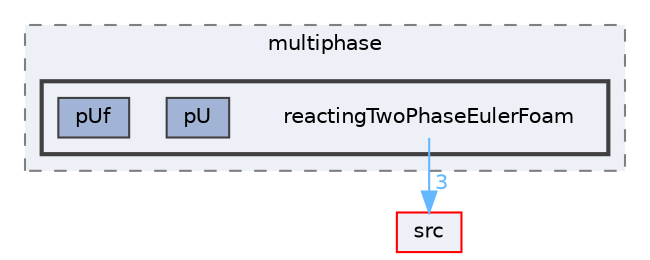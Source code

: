 digraph "applications/solvers/multiphase/reactingTwoPhaseEulerFoam"
{
 // LATEX_PDF_SIZE
  bgcolor="transparent";
  edge [fontname=Helvetica,fontsize=10,labelfontname=Helvetica,labelfontsize=10];
  node [fontname=Helvetica,fontsize=10,shape=box,height=0.2,width=0.4];
  compound=true
  subgraph clusterdir_d62a5a20700de1cb9696e405d497a576 {
    graph [ bgcolor="#edf0f7", pencolor="grey50", label="multiphase", fontname=Helvetica,fontsize=10 style="filled,dashed", URL="dir_d62a5a20700de1cb9696e405d497a576.html",tooltip=""]
  subgraph clusterdir_229185c9b5dcbf21bfd7c781fdabd9d8 {
    graph [ bgcolor="#edf0f7", pencolor="grey25", label="", fontname=Helvetica,fontsize=10 style="filled,bold", URL="dir_229185c9b5dcbf21bfd7c781fdabd9d8.html",tooltip=""]
    dir_229185c9b5dcbf21bfd7c781fdabd9d8 [shape=plaintext, label="reactingTwoPhaseEulerFoam"];
  dir_532a3977874f8b9259411a99fd59c0eb [label="pU", fillcolor="#a2b4d6", color="grey25", style="filled", URL="dir_532a3977874f8b9259411a99fd59c0eb.html",tooltip=""];
  dir_62df7d404a8610a4e8f4a80312fcc8a9 [label="pUf", fillcolor="#a2b4d6", color="grey25", style="filled", URL="dir_62df7d404a8610a4e8f4a80312fcc8a9.html",tooltip=""];
  }
  }
  dir_68267d1309a1af8e8297ef4c3efbcdba [label="src", fillcolor="#edf0f7", color="red", style="filled", URL="dir_68267d1309a1af8e8297ef4c3efbcdba.html",tooltip=""];
  dir_229185c9b5dcbf21bfd7c781fdabd9d8->dir_68267d1309a1af8e8297ef4c3efbcdba [headlabel="3", labeldistance=1.5 headhref="dir_003231_003729.html" href="dir_003231_003729.html" color="steelblue1" fontcolor="steelblue1"];
}
